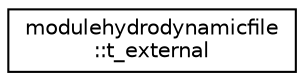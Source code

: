 digraph "Graphical Class Hierarchy"
{
 // LATEX_PDF_SIZE
  edge [fontname="Helvetica",fontsize="10",labelfontname="Helvetica",labelfontsize="10"];
  node [fontname="Helvetica",fontsize="10",shape=record];
  rankdir="LR";
  Node0 [label="modulehydrodynamicfile\l::t_external",height=0.2,width=0.4,color="black", fillcolor="white", style="filled",URL="$structmodulehydrodynamicfile_1_1t__external.html",tooltip=" "];
}
